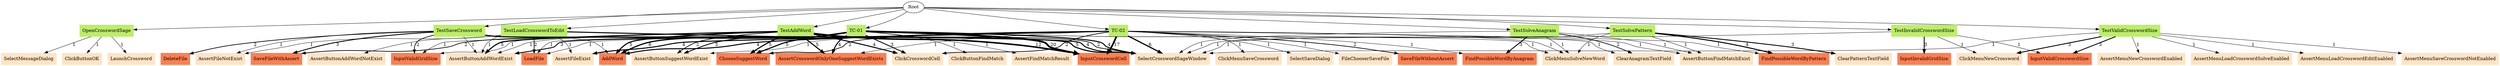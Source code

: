 // TC <-> K
digraph {
	Root
	OpenCrosswordSage [color=darkolivegreen2 shape=box style=filled]
		Root -> OpenCrosswordSage
	LaunchCrossword [color=bisque shape=box style=filled]
	SelectMessageDialog [color=bisque shape=box style=filled]
	ClickButtonOK [color=bisque shape=box style=filled]
	TestValidCrosswordSize [color=darkolivegreen2 shape=box style=filled]
		Root -> TestValidCrosswordSize
	SelectCrosswordSageWindow [color=bisque shape=box style=filled]
	AssertMenuNewCrosswordEnabled [color=bisque shape=box style=filled]
	AssertMenuLoadCrosswordSolveEnabled [color=bisque shape=box style=filled]
	AssertMenuLoadCrosswordEditEnabled [color=bisque shape=box style=filled]
	AssertMenuSaveCrosswordNotEnabled [color=bisque shape=box style=filled]
	ClickMenuNewCrossword [color=bisque shape=box style=filled]
	InputValidCrosswordSize [color=coral shape=box style=filled]
	ClickMenuNewCrossword [color=bisque shape=box style=filled]
	InputValidCrosswordSize [color=coral shape=box style=filled]
	ClickMenuNewCrossword [color=bisque shape=box style=filled]
	InputValidCrosswordSize [color=coral shape=box style=filled]
	TestInvalidCrosswordSize [color=darkolivegreen2 shape=box style=filled]
		Root -> TestInvalidCrosswordSize
	SelectCrosswordSageWindow [color=bisque shape=box style=filled]
	ClickMenuNewCrossword [color=bisque shape=box style=filled]
	InputInvalidGridSize [color=coral shape=box style=filled]
	InputInvalidGridSize [color=coral shape=box style=filled]
	InputInvalidGridSize [color=coral shape=box style=filled]
	InputValidCrosswordSize [color=coral shape=box style=filled]
	TestAddWord [color=darkolivegreen2 shape=box style=filled]
		Root -> TestAddWord
	SelectCrosswordSageWindow [color=bisque shape=box style=filled]
	InputValidGridSize [color=coral shape=box style=filled]
	SelectCrosswordSageWindow [color=bisque shape=box style=filled]
	AssertButtonAddWordExist [color=bisque shape=box style=filled]
	AddWord [color=coral shape=box style=filled]
	InputCrosswordCell [color=coral shape=box style=filled]
	InputCrosswordCell [color=coral shape=box style=filled]
	InputCrosswordCell [color=coral shape=box style=filled]
	InputCrosswordCell [color=coral shape=box style=filled]
	ClickCrosswordCell [color=bisque shape=box style=filled]
	AssertButtonSuggestWordExist [color=bisque shape=box style=filled]
	ChooseSuggestWord [color=coral shape=box style=filled]
	AssertCrosswordOnlyOneSuggestWordExists [color=coral shape=box style=filled]
	AssertButtonAddWordExist [color=bisque shape=box style=filled]
	AddWord [color=coral shape=box style=filled]
	InputCrosswordCell [color=coral shape=box style=filled]
	InputCrosswordCell [color=coral shape=box style=filled]
	InputCrosswordCell [color=coral shape=box style=filled]
	ClickCrosswordCell [color=bisque shape=box style=filled]
	AssertButtonSuggestWordExist [color=bisque shape=box style=filled]
	ChooseSuggestWord [color=coral shape=box style=filled]
	AssertButtonAddWordExist [color=bisque shape=box style=filled]
	AddWord [color=coral shape=box style=filled]
	ClickCrosswordCell [color=bisque shape=box style=filled]
	ChooseSuggestWord [color=coral shape=box style=filled]
	AssertCrosswordOnlyOneSuggestWordExists [color=coral shape=box style=filled]
	AssertButtonAddWordExist [color=bisque shape=box style=filled]
	AddWord [color=coral shape=box style=filled]
	InputCrosswordCell [color=coral shape=box style=filled]
	InputCrosswordCell [color=coral shape=box style=filled]
	InputCrosswordCell [color=coral shape=box style=filled]
	ChooseSuggestWord [color=coral shape=box style=filled]
	AssertButtonAddWordExist [color=bisque shape=box style=filled]
	AddWord [color=coral shape=box style=filled]
	InputCrosswordCell [color=coral shape=box style=filled]
	InputCrosswordCell [color=coral shape=box style=filled]
	ClickCrosswordCell [color=bisque shape=box style=filled]
	ChooseSuggestWord [color=coral shape=box style=filled]
	AssertCrosswordOnlyOneSuggestWordExists [color=coral shape=box style=filled]
	AssertCrosswordOnlyOneSuggestWordExists [color=coral shape=box style=filled]
	AssertCrosswordOnlyOneSuggestWordExists [color=coral shape=box style=filled]
	TestSaveCrossword [color=darkolivegreen2 shape=box style=filled]
		Root -> TestSaveCrossword
	SelectCrosswordSageWindow [color=bisque shape=box style=filled]
	InputValidGridSize [color=coral shape=box style=filled]
	AssertFileNotExist [color=bisque shape=box style=filled]
	SelectCrosswordSageWindow [color=bisque shape=box style=filled]
	SaveFileWithAssert [color=coral shape=box style=filled]
	SelectCrosswordSageWindow [color=bisque shape=box style=filled]
	SaveFileWithAssert [color=coral shape=box style=filled]
	DeleteFile [color=coral shape=box style=filled]
	SelectCrosswordSageWindow [color=bisque shape=box style=filled]
	InputValidGridSize [color=coral shape=box style=filled]
	SelectCrosswordSageWindow [color=bisque shape=box style=filled]
	AssertButtonAddWordExist [color=bisque shape=box style=filled]
	AddWord [color=coral shape=box style=filled]
	SaveFileWithAssert [color=coral shape=box style=filled]
	DeleteFile [color=coral shape=box style=filled]
	TestLoadCrosswordToEdit [color=darkolivegreen2 shape=box style=filled]
		Root -> TestLoadCrosswordToEdit
	AssertFileNotExist [color=bisque shape=box style=filled]
	SelectCrosswordSageWindow [color=bisque shape=box style=filled]
	LoadFile [color=coral shape=box style=filled]
	SelectCrosswordSageWindow [color=bisque shape=box style=filled]
	AssertButtonAddWordNotExist [color=bisque shape=box style=filled]
	AssertFileExist [color=bisque shape=box style=filled]
	SelectCrosswordSageWindow [color=bisque shape=box style=filled]
	LoadFile [color=coral shape=box style=filled]
	SelectCrosswordSageWindow [color=bisque shape=box style=filled]
	AssertButtonAddWordExist [color=bisque shape=box style=filled]
	TestSolvePattern [color=darkolivegreen2 shape=box style=filled]
		Root -> TestSolvePattern
	SelectCrosswordSageWindow [color=bisque shape=box style=filled]
	ClickMenuSolveNewWord [color=bisque shape=box style=filled]
	AssertButtonFindMatchExist [color=bisque shape=box style=filled]
	FindPossibleWordByPattern [color=coral shape=box style=filled]
	ClearPatternTextField [color=bisque shape=box style=filled]
	FindPossibleWordByPattern [color=coral shape=box style=filled]
	ClearPatternTextField [color=bisque shape=box style=filled]
	FindPossibleWordByPattern [color=coral shape=box style=filled]
	ClearPatternTextField [color=bisque shape=box style=filled]
	FindPossibleWordByPattern [color=coral shape=box style=filled]
	TestSolveAnagram [color=darkolivegreen2 shape=box style=filled]
		Root -> TestSolveAnagram
	SelectCrosswordSageWindow [color=bisque shape=box style=filled]
	ClickMenuSolveNewWord [color=bisque shape=box style=filled]
	AssertButtonFindMatchExist [color=bisque shape=box style=filled]
	FindPossibleWordByAnagram [color=coral shape=box style=filled]
	ClearAnagramTextField [color=bisque shape=box style=filled]
	FindPossibleWordByAnagram [color=coral shape=box style=filled]
	ClearAnagramTextField [color=bisque shape=box style=filled]
	FindPossibleWordByAnagram [color=coral shape=box style=filled]
	"TC-01" [color=darkolivegreen2 shape=box style=filled]
		Root -> "TC-01"
	SelectCrosswordSageWindow [color=bisque shape=box style=filled]
	InputValidGridSize [color=coral shape=box style=filled]
	SelectCrosswordSageWindow [color=bisque shape=box style=filled]
	AssertButtonAddWordExist [color=bisque shape=box style=filled]
	AddWord [color=coral shape=box style=filled]
	InputCrosswordCell [color=coral shape=box style=filled]
	InputCrosswordCell [color=coral shape=box style=filled]
	InputCrosswordCell [color=coral shape=box style=filled]
	InputCrosswordCell [color=coral shape=box style=filled]
	ClickCrosswordCell [color=bisque shape=box style=filled]
	ChooseSuggestWord [color=coral shape=box style=filled]
	AddWord [color=coral shape=box style=filled]
	InputCrosswordCell [color=coral shape=box style=filled]
	InputCrosswordCell [color=coral shape=box style=filled]
	InputCrosswordCell [color=coral shape=box style=filled]
	InputCrosswordCell [color=coral shape=box style=filled]
	AddWord [color=coral shape=box style=filled]
	InputCrosswordCell [color=coral shape=box style=filled]
	InputCrosswordCell [color=coral shape=box style=filled]
	ChooseSuggestWord [color=coral shape=box style=filled]
	AssertCrosswordOnlyOneSuggestWordExists [color=coral shape=box style=filled]
	AddWord [color=coral shape=box style=filled]
	InputCrosswordCell [color=coral shape=box style=filled]
	InputCrosswordCell [color=coral shape=box style=filled]
	InputCrosswordCell [color=coral shape=box style=filled]
	InputCrosswordCell [color=coral shape=box style=filled]
	AssertButtonSuggestWordExist [color=bisque shape=box style=filled]
	ChooseSuggestWord [color=coral shape=box style=filled]
	AssertCrosswordOnlyOneSuggestWordExists [color=coral shape=box style=filled]
	AddWord [color=coral shape=box style=filled]
	InputCrosswordCell [color=coral shape=box style=filled]
	InputCrosswordCell [color=coral shape=box style=filled]
	ClickCrosswordCell [color=bisque shape=box style=filled]
	AssertButtonSuggestWordExist [color=bisque shape=box style=filled]
	ChooseSuggestWord [color=coral shape=box style=filled]
	AssertCrosswordOnlyOneSuggestWordExists [color=coral shape=box style=filled]
	SaveFileWithAssert [color=coral shape=box style=filled]
	SelectCrosswordSageWindow [color=bisque shape=box style=filled]
	ClickMenuSolveNewWord [color=bisque shape=box style=filled]
	AssertButtonFindMatchExist [color=bisque shape=box style=filled]
	ClickButtonFindMatch [color=bisque shape=box style=filled]
	AssertFindMatchResult [color=bisque shape=box style=filled]
	LoadFile [color=coral shape=box style=filled]
	SelectCrosswordSageWindow [color=bisque shape=box style=filled]
	AddWord [color=coral shape=box style=filled]
	InputCrosswordCell [color=coral shape=box style=filled]
	InputCrosswordCell [color=coral shape=box style=filled]
	InputCrosswordCell [color=coral shape=box style=filled]
	InputCrosswordCell [color=coral shape=box style=filled]
	ClickCrosswordCell [color=bisque shape=box style=filled]
	AssertButtonSuggestWordExist [color=bisque shape=box style=filled]
	ChooseSuggestWord [color=coral shape=box style=filled]
	AssertCrosswordOnlyOneSuggestWordExists [color=coral shape=box style=filled]
	SaveFileWithAssert [color=coral shape=box style=filled]
	"TC-02" [color=darkolivegreen2 shape=box style=filled]
		Root -> "TC-02"
	SelectCrosswordSageWindow [color=bisque shape=box style=filled]
	ClickMenuSolveNewWord [color=bisque shape=box style=filled]
	FindPossibleWordByAnagram [color=coral shape=box style=filled]
	ClearAnagramTextField [color=bisque shape=box style=filled]
	FindPossibleWordByPattern [color=coral shape=box style=filled]
	AssertFileExist [color=bisque shape=box style=filled]
	SelectCrosswordSageWindow [color=bisque shape=box style=filled]
	LoadFile [color=coral shape=box style=filled]
	SelectCrosswordSageWindow [color=bisque shape=box style=filled]
	AssertButtonAddWordExist [color=bisque shape=box style=filled]
	AddWord [color=coral shape=box style=filled]
	InputCrosswordCell [color=coral shape=box style=filled]
	InputCrosswordCell [color=coral shape=box style=filled]
	InputCrosswordCell [color=coral shape=box style=filled]
	InputCrosswordCell [color=coral shape=box style=filled]
	ClickCrosswordCell [color=bisque shape=box style=filled]
	ChooseSuggestWord [color=coral shape=box style=filled]
	AddWord [color=coral shape=box style=filled]
	InputCrosswordCell [color=coral shape=box style=filled]
	InputCrosswordCell [color=coral shape=box style=filled]
	InputCrosswordCell [color=coral shape=box style=filled]
	InputCrosswordCell [color=coral shape=box style=filled]
	InputCrosswordCell [color=coral shape=box style=filled]
	InputCrosswordCell [color=coral shape=box style=filled]
	AddWord [color=coral shape=box style=filled]
	ClickMenuSaveCrossword [color=bisque shape=box style=filled]
	SelectSaveDialog [color=bisque shape=box style=filled]
	FileChooserSaveFile [color=bisque shape=box style=filled]
	SelectCrosswordSageWindow [color=bisque shape=box style=filled]
	AssertButtonAddWordExist [color=bisque shape=box style=filled]
	InputCrosswordCell [color=coral shape=box style=filled]
	InputCrosswordCell [color=coral shape=box style=filled]
	InputCrosswordCell [color=coral shape=box style=filled]
	ClickCrosswordCell [color=bisque shape=box style=filled]
	AssertButtonSuggestWordExist [color=bisque shape=box style=filled]
	ChooseSuggestWord [color=coral shape=box style=filled]
	AssertCrosswordOnlyOneSuggestWordExists [color=coral shape=box style=filled]
	SaveFileWithoutAssert [color=coral shape=box style=filled]
	SelectCrosswordSageWindow [color=bisque shape=box style=filled]
	AssertButtonAddWordExist [color=bisque shape=box style=filled]
	AddWord [color=coral shape=box style=filled]
	InputCrosswordCell [color=coral shape=box style=filled]
	InputCrosswordCell [color=coral shape=box style=filled]
	InputCrosswordCell [color=coral shape=box style=filled]
	InputCrosswordCell [color=coral shape=box style=filled]
	SelectCrosswordSageWindow [color=bisque shape=box style=filled]
	SaveFileWithoutAssert [color=coral shape=box style=filled]
	AssertFileExist [color=bisque shape=box style=filled]
	AssertFileExist [color=bisque shape=box style=filled]
	AssertFileExist [color=bisque shape=box style=filled]
		"TC-01" -> AssertButtonSuggestWordExist [label=3 penwidth=2.58496250072]
		"TC-02" -> ClickMenuSaveCrossword [label=1 penwidth=1.0]
		"TC-02" -> InputCrosswordCell [label=17 penwidth=5.08746284125]
		TestAddWord -> AssertButtonAddWordExist [label=5 penwidth=3.32192809489]
		TestAddWord -> InputValidGridSize [label=1 penwidth=1.0]
		TestLoadCrosswordToEdit -> LoadFile [label=2 penwidth=2.0]
		TestAddWord -> AssertButtonSuggestWordExist [label=2 penwidth=2.0]
		TestAddWord -> ClickCrosswordCell [label=4 penwidth=3.0]
		TestSaveCrossword -> SelectCrosswordSageWindow [label=5 penwidth=3.32192809489]
		"TC-02" -> AssertButtonSuggestWordExist [label=1 penwidth=1.0]
		TestValidCrosswordSize -> AssertMenuLoadCrosswordSolveEnabled [label=1 penwidth=1.0]
		TestAddWord -> AddWord [label=5 penwidth=3.32192809489]
		"TC-01" -> InputCrosswordCell [label=20 penwidth=5.32192809489]
		TestLoadCrosswordToEdit -> AssertButtonAddWordExist [label=1 penwidth=1.0]
		"TC-01" -> ChooseSuggestWord [label=5 penwidth=3.32192809489]
		"TC-01" -> SaveFileWithAssert [label=2 penwidth=2.0]
		"TC-01" -> AddWord [label=6 penwidth=3.58496250072]
		"TC-02" -> SaveFileWithoutAssert [label=2 penwidth=2.0]
		"TC-02" -> ClickMenuSolveNewWord [label=1 penwidth=1.0]
		TestInvalidCrosswordSize -> InputValidCrosswordSize [label=1 penwidth=1.0]
		"TC-02" -> ChooseSuggestWord [label=2 penwidth=2.0]
		"TC-01" -> ClickCrosswordCell [label=3 penwidth=2.58496250072]
		OpenCrosswordSage -> SelectMessageDialog [label=1 penwidth=1.0]
		"TC-02" -> FindPossibleWordByAnagram [label=1 penwidth=1.0]
		TestSolvePattern -> AssertButtonFindMatchExist [label=1 penwidth=1.0]
		"TC-02" -> AssertFileExist [label=4 penwidth=3.0]
		TestValidCrosswordSize -> ClickMenuNewCrossword [label=3 penwidth=2.58496250072]
		TestAddWord -> InputCrosswordCell [label=12 penwidth=4.58496250072]
		TestInvalidCrosswordSize -> SelectCrosswordSageWindow [label=1 penwidth=1.0]
		"TC-02" -> LoadFile [label=1 penwidth=1.0]
		TestValidCrosswordSize -> SelectCrosswordSageWindow [label=1 penwidth=1.0]
		"TC-02" -> AssertButtonAddWordExist [label=3 penwidth=2.58496250072]
		TestLoadCrosswordToEdit -> AssertFileExist [label=1 penwidth=1.0]
		"TC-01" -> ClickButtonFindMatch [label=1 penwidth=1.0]
		TestSolveAnagram -> ClickMenuSolveNewWord [label=1 penwidth=1.0]
		TestLoadCrosswordToEdit -> AssertButtonAddWordNotExist [label=1 penwidth=1.0]
		TestAddWord -> SelectCrosswordSageWindow [label=2 penwidth=2.0]
		TestSaveCrossword -> AssertButtonAddWordExist [label=1 penwidth=1.0]
		"TC-01" -> ClickMenuSolveNewWord [label=1 penwidth=1.0]
		"TC-01" -> InputValidGridSize [label=1 penwidth=1.0]
		"TC-01" -> AssertButtonAddWordExist [label=1 penwidth=1.0]
		TestSolvePattern -> ClickMenuSolveNewWord [label=1 penwidth=1.0]
		TestSolvePattern -> ClearPatternTextField [label=3 penwidth=2.58496250072]
		TestSaveCrossword -> SaveFileWithAssert [label=3 penwidth=2.58496250072]
		TestSolvePattern -> SelectCrosswordSageWindow [label=1 penwidth=1.0]
		"TC-02" -> ClearAnagramTextField [label=1 penwidth=1.0]
		TestInvalidCrosswordSize -> InputInvalidGridSize [label=3 penwidth=2.58496250072]
		"TC-02" -> FindPossibleWordByPattern [label=1 penwidth=1.0]
		OpenCrosswordSage -> LaunchCrossword [label=1 penwidth=1.0]
		"TC-01" -> SelectCrosswordSageWindow [label=4 penwidth=3.0]
		"TC-02" -> AssertCrosswordOnlyOneSuggestWordExists [label=1 penwidth=1.0]
		TestSolveAnagram -> SelectCrosswordSageWindow [label=1 penwidth=1.0]
		TestAddWord -> ChooseSuggestWord [label=5 penwidth=3.32192809489]
		"TC-02" -> SelectSaveDialog [label=1 penwidth=1.0]
		"TC-02" -> SelectCrosswordSageWindow [label=6 penwidth=3.58496250072]
		TestSaveCrossword -> DeleteFile [label=2 penwidth=2.0]
		TestSaveCrossword -> InputValidGridSize [label=2 penwidth=2.0]
		TestSolveAnagram -> AssertButtonFindMatchExist [label=1 penwidth=1.0]
		TestLoadCrosswordToEdit -> AssertFileNotExist [label=1 penwidth=1.0]
		TestValidCrosswordSize -> InputValidCrosswordSize [label=3 penwidth=2.58496250072]
		TestValidCrosswordSize -> AssertMenuSaveCrosswordNotEnabled [label=1 penwidth=1.0]
		"TC-02" -> AddWord [label=4 penwidth=3.0]
		"TC-02" -> FileChooserSaveFile [label=1 penwidth=1.0]
		"TC-02" -> ClickCrosswordCell [label=2 penwidth=2.0]
		"TC-01" -> AssertFindMatchResult [label=1 penwidth=1.0]
		"TC-01" -> LoadFile [label=1 penwidth=1.0]
		TestInvalidCrosswordSize -> ClickMenuNewCrossword [label=1 penwidth=1.0]
		TestValidCrosswordSize -> AssertMenuLoadCrosswordEditEnabled [label=1 penwidth=1.0]
		TestLoadCrosswordToEdit -> SelectCrosswordSageWindow [label=4 penwidth=3.0]
		TestSolveAnagram -> ClearAnagramTextField [label=2 penwidth=2.0]
		TestSolveAnagram -> FindPossibleWordByAnagram [label=3 penwidth=2.58496250072]
		TestValidCrosswordSize -> AssertMenuNewCrosswordEnabled [label=1 penwidth=1.0]
		TestSolvePattern -> FindPossibleWordByPattern [label=4 penwidth=3.0]
		TestSaveCrossword -> AddWord [label=1 penwidth=1.0]
		TestAddWord -> AssertCrosswordOnlyOneSuggestWordExists [label=5 penwidth=3.32192809489]
		OpenCrosswordSage -> ClickButtonOK [label=1 penwidth=1.0]
		TestSaveCrossword -> AssertFileNotExist [label=1 penwidth=1.0]
		"TC-01" -> AssertCrosswordOnlyOneSuggestWordExists [label=4 penwidth=3.0]
		"TC-01" -> AssertButtonFindMatchExist [label=1 penwidth=1.0]
}
